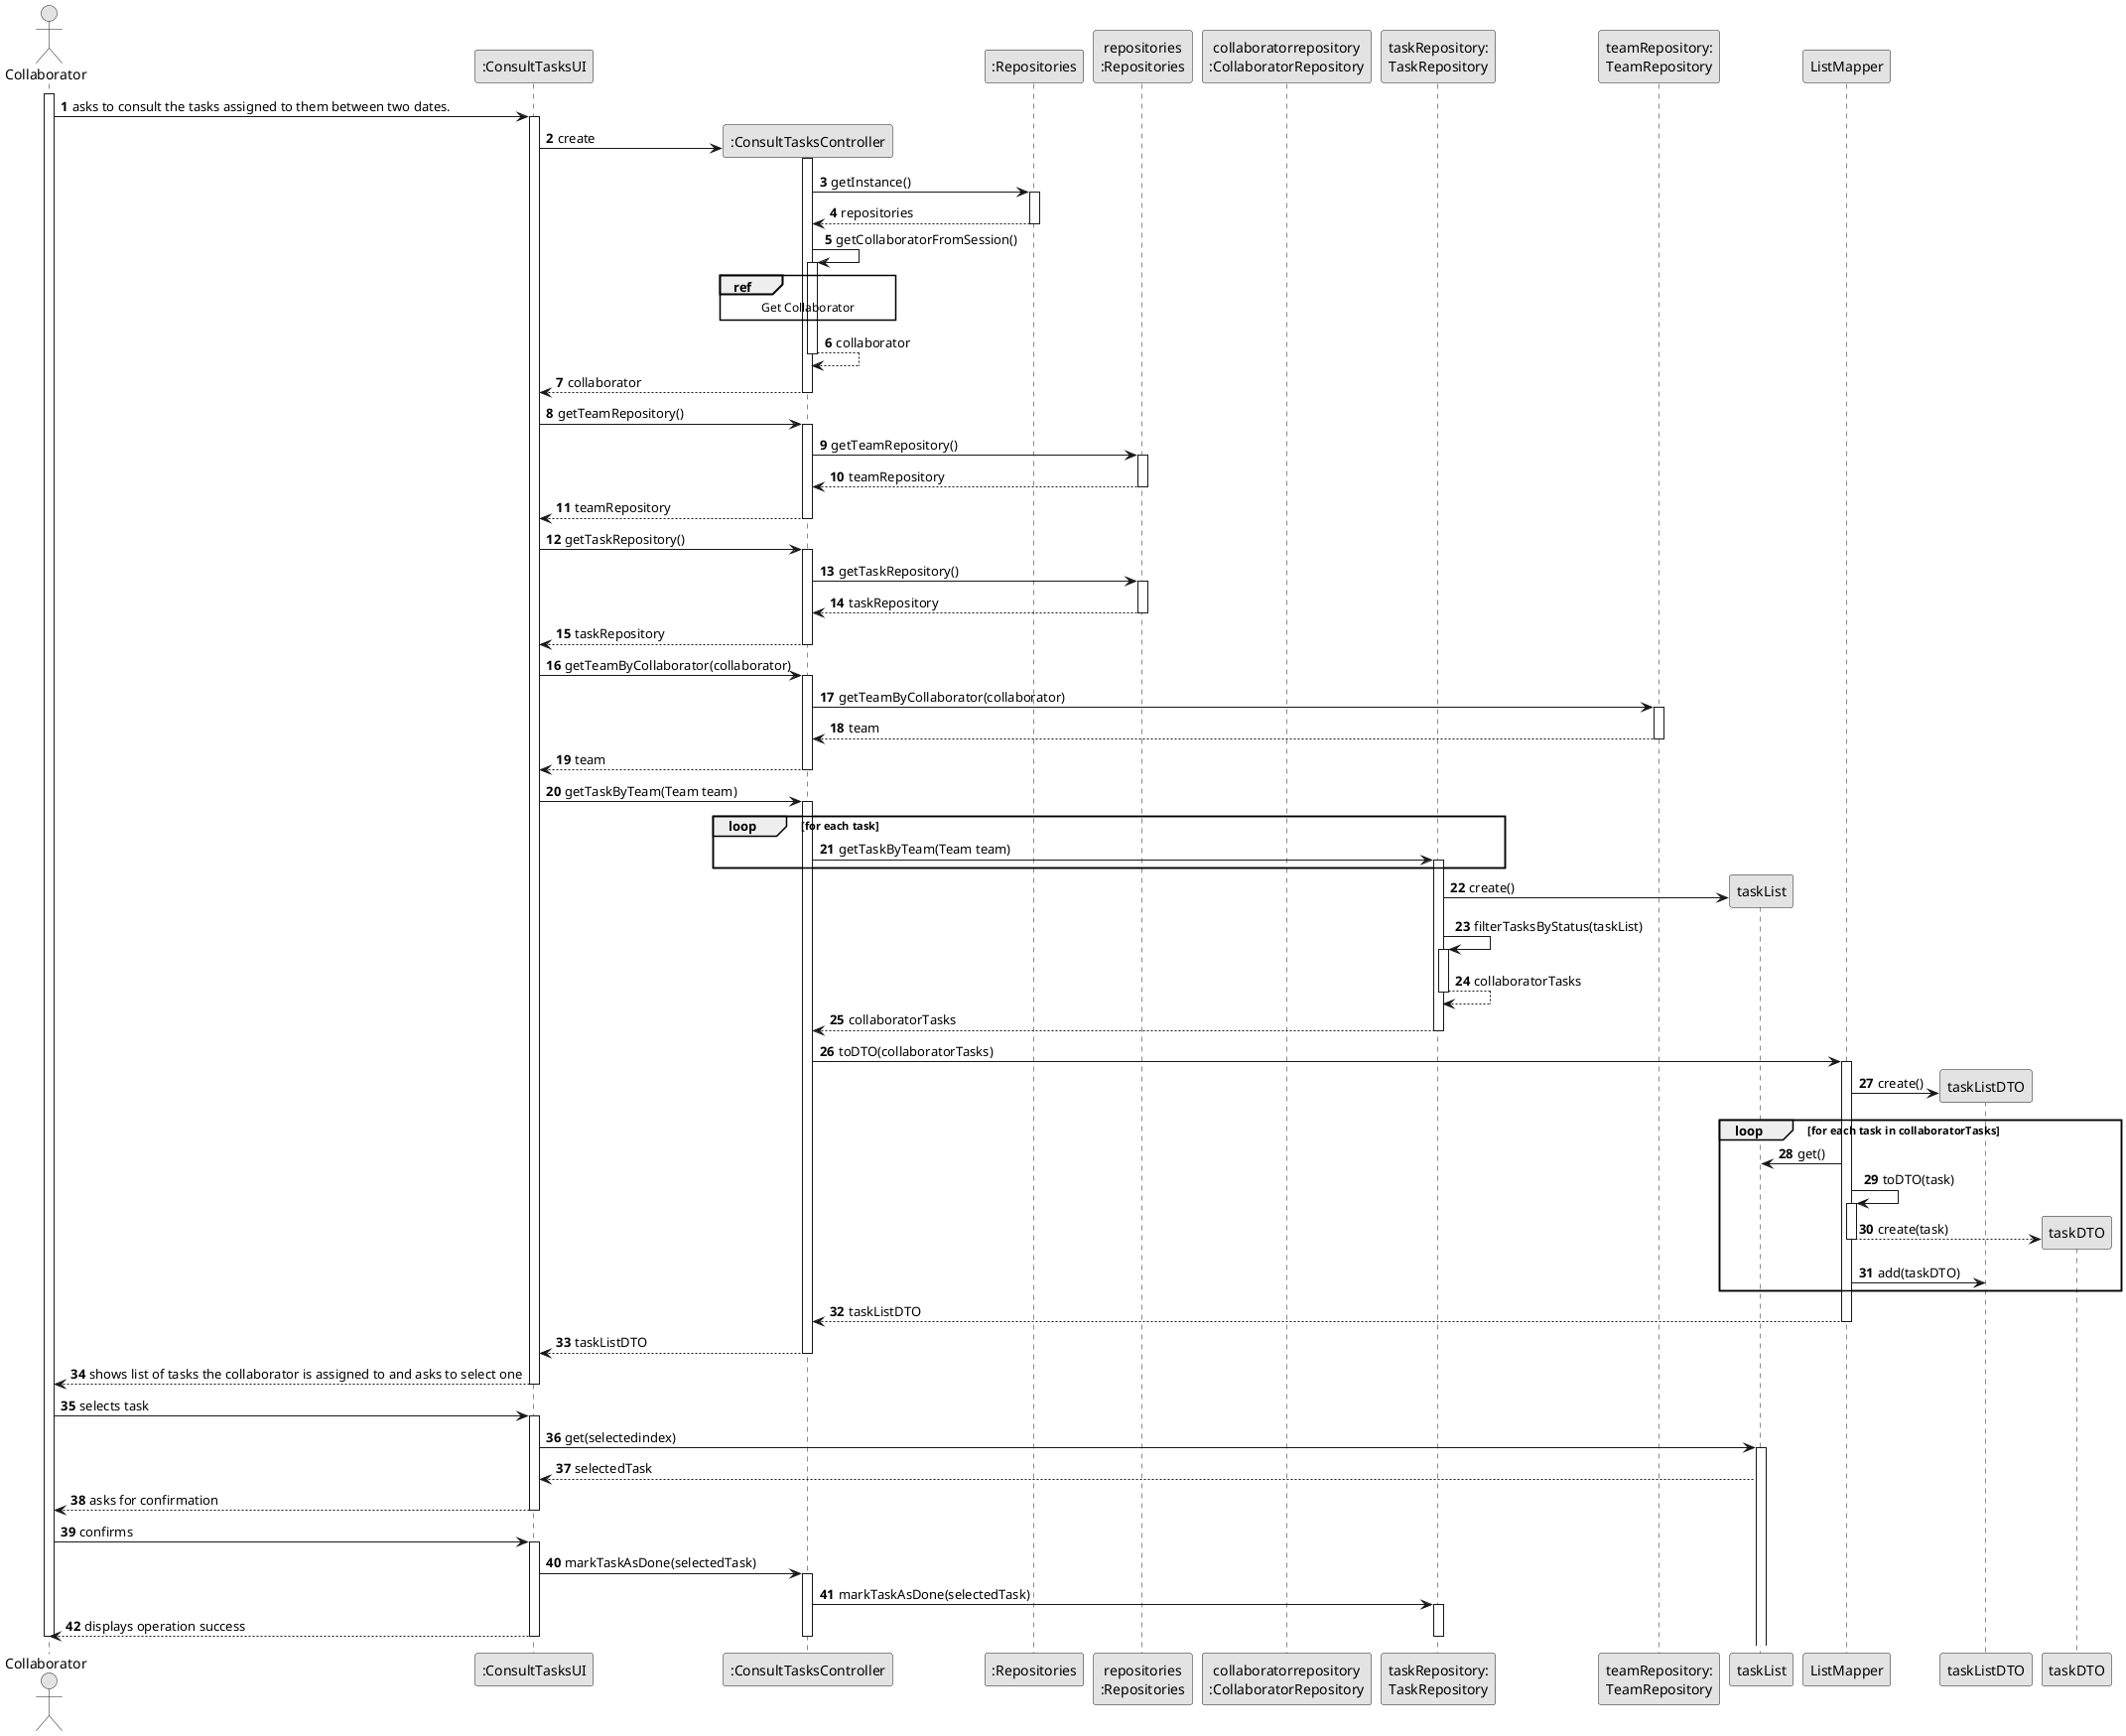 @startuml
skinparam monochrome true
skinparam packageStyle rectangle
skinparam shadowing false

autonumber

'hide footbox
actor "Collaborator" as ADM
participant ":ConsultTasksUI" as UI
participant ":ConsultTasksController" as CTRL
participant ":Repositories" as RepositorySingleton
participant "repositories\n:Repositories" as PLAT
participant "collaboratorrepository\n:CollaboratorRepository" as CR
participant "taskRepository:\nTaskRepository" as TAR
participant "teamRepository:\nTeamRepository" as TER
participant "taskList" as TL
participant "ListMapper" as LM
participant "taskListDTO" as TLDTO
participant "taskDTO" as TDTO


activate ADM

        ADM -> UI : asks to consult the tasks assigned to them between two dates.

        activate UI

'            UI --> ADM : requests data (reference, description,  informal \n description, technical description, duration, cost)
            'create CTRL
            UI -> CTRL** : create
            activate CTRL

                                  CTRL -> RepositorySingleton : getInstance()
                                                    activate RepositorySingleton

                                                        RepositorySingleton --> CTRL: repositories
                                                    deactivate RepositorySingleton

                                                     CTRL -> CTRL : getCollaboratorFromSession()
                                                     activate CTRL

                                                     ref over CTRL
                                                     Get Collaborator
                                                     end

                                                         CTRL --> CTRL : collaborator
                                                     deactivate CTRL

                                                     CTRL --> UI : collaborator
                                                     deactivate CTRL

            UI -> CTRL : getTeamRepository()
            activate CTRL

                CTRL -> PLAT : getTeamRepository()
                activate PLAT

           PLAT --> CTRL : teamRepository
           deactivate PLAT

           CTRL --> UI : teamRepository
           deactivate CTRL

                       UI -> CTRL : getTaskRepository()
                       activate CTRL

                           CTRL -> PLAT : getTaskRepository()
                           activate PLAT

                      PLAT --> CTRL : taskRepository
                      deactivate PLAT

                      CTRL --> UI : taskRepository
                      deactivate CTRL

                    UI -> CTRL : getTeamByCollaborator(collaborator)
                    activate CTRL

                        CTRL -> TER : getTeamByCollaborator(collaborator)
                        activate TER

                   TER --> CTRL : team
                   deactivate TER

                   CTRL --> UI : team
                   deactivate CTRL
            UI -> CTRL: getTaskByTeam(Team team)
            activate CTRL

            loop for each task
                CTRL -> TAR : getTaskByTeam(Team team)
                activate TAR
            end


            TAR -> TL**: create()


           TAR -> TAR: filterTasksByStatus(taskList)
           activate TAR

           TAR --> TAR: collaboratorTasks
           deactivate TAR

            TAR --> CTRL: collaboratorTasks
            deactivate TAR

            CTRL -> LM: toDTO(collaboratorTasks)
            activate LM

            LM -> TLDTO**: create()

            loop for each task in collaboratorTasks

            LM -> TL: get()

            LM -> LM: toDTO(task)
            activate LM

            LM --> TDTO**: create(task)
            deactivate LM

            LM -> TLDTO: add(taskDTO)
            end

                            LM --> CTRL : taskListDTO

                        deactivate LM

                        CTRL --> UI : taskListDTO
                        deactivate CTRL
        UI --> ADM: shows list of tasks the collaborator is assigned to and asks to select one
        deactivate UI

        ADM -> UI: selects task
        activate UI

        UI -> TL: get(selectedindex)
        activate TL

        TL --> UI: selectedTask

                UI --> ADM: asks for confirmation
                deactivate UI

                ADM -> UI: confirms
                activate UI






        UI -> CTRL : markTaskAsDone(selectedTask)
        activate CTRL

        CTRL -> TAR : markTaskAsDone(selectedTask)
        activate TAR


            UI --> ADM: displays operation success
            deactivate CTRL
            deactivate TAR
    deactivate UI

deactivate ADM

@enduml